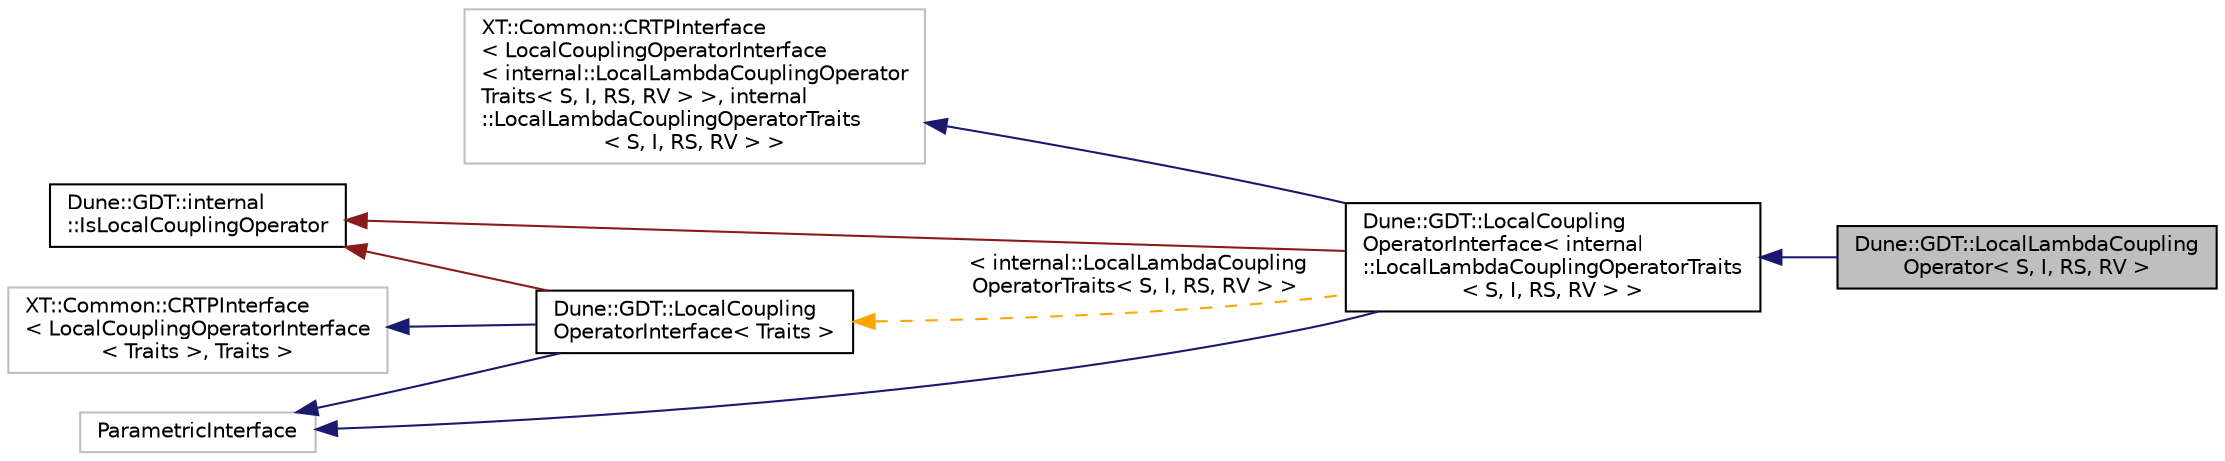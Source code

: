 digraph "Dune::GDT::LocalLambdaCouplingOperator&lt; S, I, RS, RV &gt;"
{
  edge [fontname="Helvetica",fontsize="10",labelfontname="Helvetica",labelfontsize="10"];
  node [fontname="Helvetica",fontsize="10",shape=record];
  rankdir="LR";
  Node0 [label="Dune::GDT::LocalLambdaCoupling\lOperator\< S, I, RS, RV \>",height=0.2,width=0.4,color="black", fillcolor="grey75", style="filled", fontcolor="black"];
  Node1 -> Node0 [dir="back",color="midnightblue",fontsize="10",style="solid",fontname="Helvetica"];
  Node1 [label="Dune::GDT::LocalCoupling\lOperatorInterface\< internal\l::LocalLambdaCouplingOperatorTraits\l\< S, I, RS, RV \> \>",height=0.2,width=0.4,color="black", fillcolor="white", style="filled",URL="$a01694.html"];
  Node2 -> Node1 [dir="back",color="midnightblue",fontsize="10",style="solid",fontname="Helvetica"];
  Node2 [label="XT::Common::CRTPInterface\l\< LocalCouplingOperatorInterface\l\< internal::LocalLambdaCouplingOperator\lTraits\< S, I, RS, RV \> \>, internal\l::LocalLambdaCouplingOperatorTraits\l\< S, I, RS, RV \> \>",height=0.2,width=0.4,color="grey75", fillcolor="white", style="filled"];
  Node3 -> Node1 [dir="back",color="midnightblue",fontsize="10",style="solid",fontname="Helvetica"];
  Node3 [label="ParametricInterface",height=0.2,width=0.4,color="grey75", fillcolor="white", style="filled"];
  Node4 -> Node1 [dir="back",color="firebrick4",fontsize="10",style="solid",fontname="Helvetica"];
  Node4 [label="Dune::GDT::internal\l::IsLocalCouplingOperator",height=0.2,width=0.4,color="black", fillcolor="white", style="filled",URL="$a01682.html"];
  Node5 -> Node1 [dir="back",color="orange",fontsize="10",style="dashed",label=" \< internal::LocalLambdaCoupling\lOperatorTraits\< S, I, RS, RV \> \>" ,fontname="Helvetica"];
  Node5 [label="Dune::GDT::LocalCoupling\lOperatorInterface\< Traits \>",height=0.2,width=0.4,color="black", fillcolor="white", style="filled",URL="$a01694.html"];
  Node6 -> Node5 [dir="back",color="midnightblue",fontsize="10",style="solid",fontname="Helvetica"];
  Node6 [label="XT::Common::CRTPInterface\l\< LocalCouplingOperatorInterface\l\< Traits \>, Traits \>",height=0.2,width=0.4,color="grey75", fillcolor="white", style="filled"];
  Node3 -> Node5 [dir="back",color="midnightblue",fontsize="10",style="solid",fontname="Helvetica"];
  Node4 -> Node5 [dir="back",color="firebrick4",fontsize="10",style="solid",fontname="Helvetica"];
}
